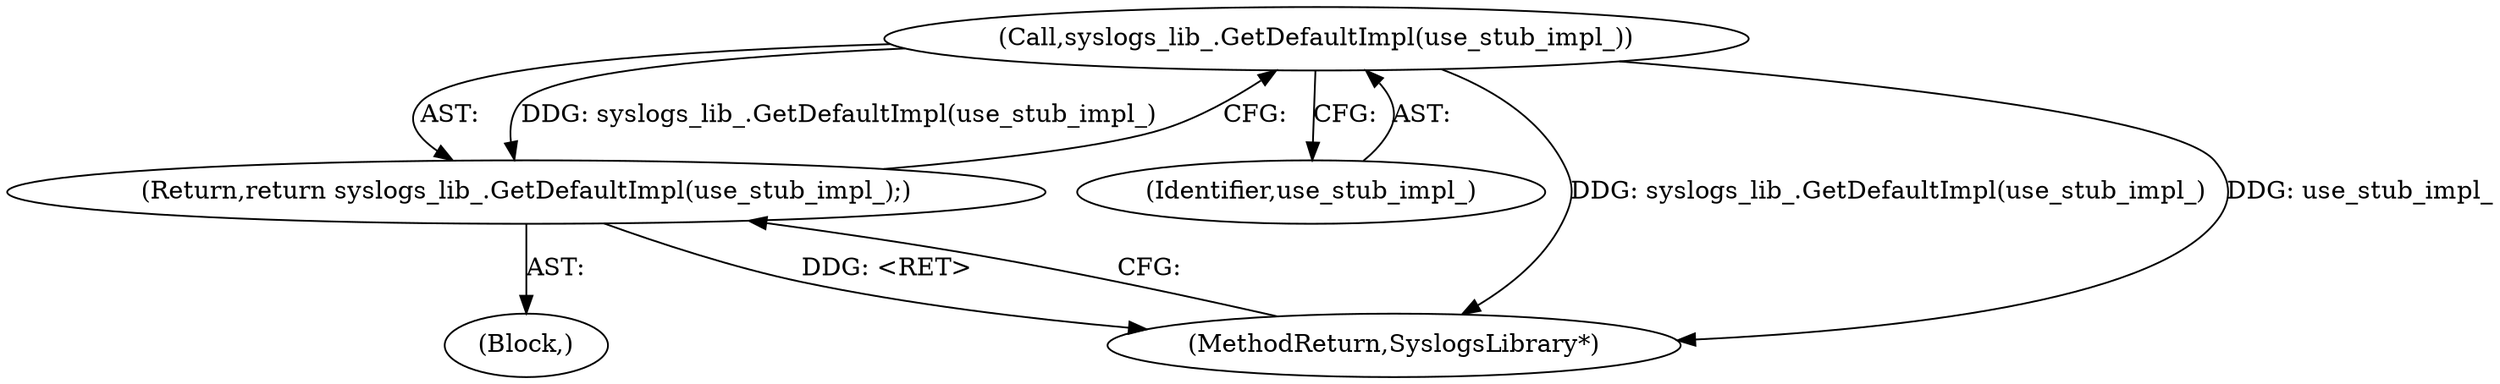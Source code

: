 digraph "1_Chrome_b3ae5db129f88dae153880e84bdabea8ce2ca89b_10@API" {
"1000103" [label="(Call,syslogs_lib_.GetDefaultImpl(use_stub_impl_))"];
"1000102" [label="(Return,return syslogs_lib_.GetDefaultImpl(use_stub_impl_);)"];
"1000104" [label="(Identifier,use_stub_impl_)"];
"1000102" [label="(Return,return syslogs_lib_.GetDefaultImpl(use_stub_impl_);)"];
"1000105" [label="(MethodReturn,SyslogsLibrary*)"];
"1000101" [label="(Block,)"];
"1000103" [label="(Call,syslogs_lib_.GetDefaultImpl(use_stub_impl_))"];
"1000103" -> "1000102"  [label="AST: "];
"1000103" -> "1000104"  [label="CFG: "];
"1000104" -> "1000103"  [label="AST: "];
"1000102" -> "1000103"  [label="CFG: "];
"1000103" -> "1000105"  [label="DDG: syslogs_lib_.GetDefaultImpl(use_stub_impl_)"];
"1000103" -> "1000105"  [label="DDG: use_stub_impl_"];
"1000103" -> "1000102"  [label="DDG: syslogs_lib_.GetDefaultImpl(use_stub_impl_)"];
"1000102" -> "1000101"  [label="AST: "];
"1000105" -> "1000102"  [label="CFG: "];
"1000102" -> "1000105"  [label="DDG: <RET>"];
}
